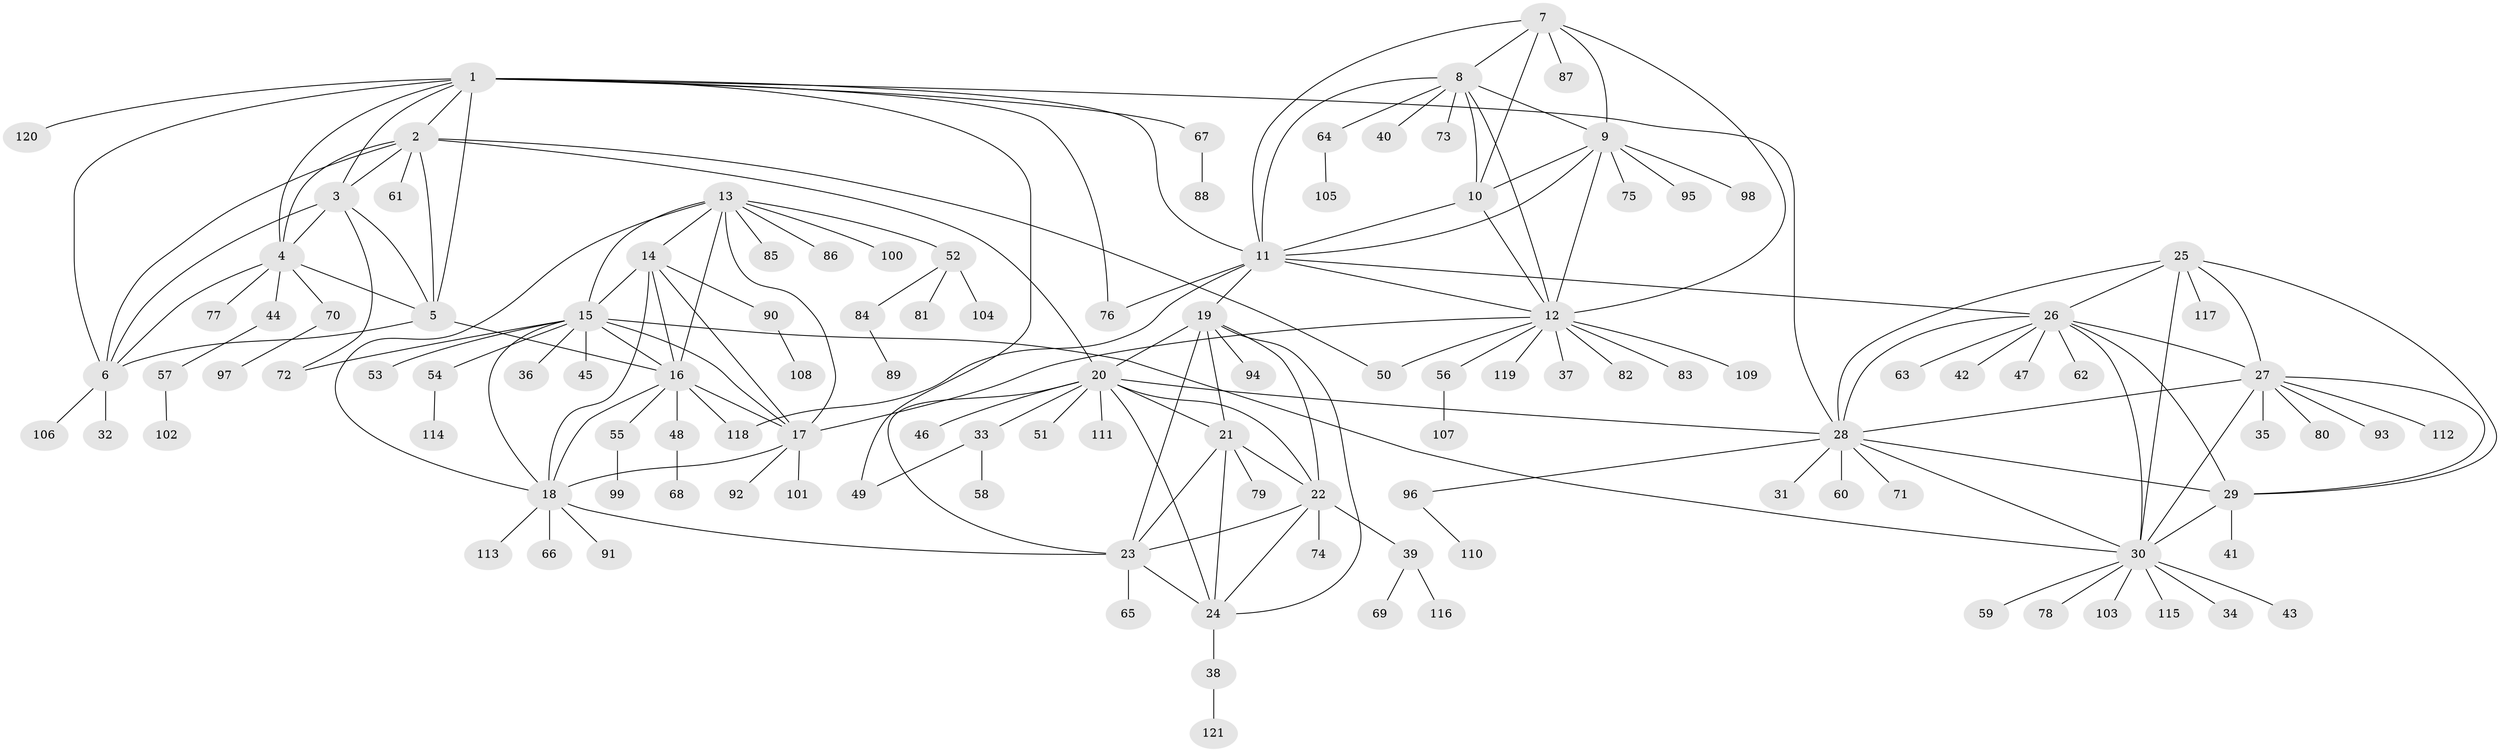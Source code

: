 // Generated by graph-tools (version 1.1) at 2025/11/02/27/25 16:11:34]
// undirected, 121 vertices, 181 edges
graph export_dot {
graph [start="1"]
  node [color=gray90,style=filled];
  1;
  2;
  3;
  4;
  5;
  6;
  7;
  8;
  9;
  10;
  11;
  12;
  13;
  14;
  15;
  16;
  17;
  18;
  19;
  20;
  21;
  22;
  23;
  24;
  25;
  26;
  27;
  28;
  29;
  30;
  31;
  32;
  33;
  34;
  35;
  36;
  37;
  38;
  39;
  40;
  41;
  42;
  43;
  44;
  45;
  46;
  47;
  48;
  49;
  50;
  51;
  52;
  53;
  54;
  55;
  56;
  57;
  58;
  59;
  60;
  61;
  62;
  63;
  64;
  65;
  66;
  67;
  68;
  69;
  70;
  71;
  72;
  73;
  74;
  75;
  76;
  77;
  78;
  79;
  80;
  81;
  82;
  83;
  84;
  85;
  86;
  87;
  88;
  89;
  90;
  91;
  92;
  93;
  94;
  95;
  96;
  97;
  98;
  99;
  100;
  101;
  102;
  103;
  104;
  105;
  106;
  107;
  108;
  109;
  110;
  111;
  112;
  113;
  114;
  115;
  116;
  117;
  118;
  119;
  120;
  121;
  1 -- 2;
  1 -- 3;
  1 -- 4;
  1 -- 5;
  1 -- 6;
  1 -- 11;
  1 -- 28;
  1 -- 49;
  1 -- 67;
  1 -- 76;
  1 -- 120;
  2 -- 3;
  2 -- 4;
  2 -- 5;
  2 -- 6;
  2 -- 20;
  2 -- 50;
  2 -- 61;
  3 -- 4;
  3 -- 5;
  3 -- 6;
  3 -- 72;
  4 -- 5;
  4 -- 6;
  4 -- 44;
  4 -- 70;
  4 -- 77;
  5 -- 6;
  5 -- 16;
  6 -- 32;
  6 -- 106;
  7 -- 8;
  7 -- 9;
  7 -- 10;
  7 -- 11;
  7 -- 12;
  7 -- 87;
  8 -- 9;
  8 -- 10;
  8 -- 11;
  8 -- 12;
  8 -- 40;
  8 -- 64;
  8 -- 73;
  9 -- 10;
  9 -- 11;
  9 -- 12;
  9 -- 75;
  9 -- 95;
  9 -- 98;
  10 -- 11;
  10 -- 12;
  11 -- 12;
  11 -- 19;
  11 -- 26;
  11 -- 76;
  11 -- 118;
  12 -- 17;
  12 -- 37;
  12 -- 50;
  12 -- 56;
  12 -- 82;
  12 -- 83;
  12 -- 109;
  12 -- 119;
  13 -- 14;
  13 -- 15;
  13 -- 16;
  13 -- 17;
  13 -- 18;
  13 -- 52;
  13 -- 85;
  13 -- 86;
  13 -- 100;
  14 -- 15;
  14 -- 16;
  14 -- 17;
  14 -- 18;
  14 -- 90;
  15 -- 16;
  15 -- 17;
  15 -- 18;
  15 -- 30;
  15 -- 36;
  15 -- 45;
  15 -- 53;
  15 -- 54;
  15 -- 72;
  16 -- 17;
  16 -- 18;
  16 -- 48;
  16 -- 55;
  16 -- 118;
  17 -- 18;
  17 -- 92;
  17 -- 101;
  18 -- 23;
  18 -- 66;
  18 -- 91;
  18 -- 113;
  19 -- 20;
  19 -- 21;
  19 -- 22;
  19 -- 23;
  19 -- 24;
  19 -- 94;
  20 -- 21;
  20 -- 22;
  20 -- 23;
  20 -- 24;
  20 -- 28;
  20 -- 33;
  20 -- 46;
  20 -- 51;
  20 -- 111;
  21 -- 22;
  21 -- 23;
  21 -- 24;
  21 -- 79;
  22 -- 23;
  22 -- 24;
  22 -- 39;
  22 -- 74;
  23 -- 24;
  23 -- 65;
  24 -- 38;
  25 -- 26;
  25 -- 27;
  25 -- 28;
  25 -- 29;
  25 -- 30;
  25 -- 117;
  26 -- 27;
  26 -- 28;
  26 -- 29;
  26 -- 30;
  26 -- 42;
  26 -- 47;
  26 -- 62;
  26 -- 63;
  27 -- 28;
  27 -- 29;
  27 -- 30;
  27 -- 35;
  27 -- 80;
  27 -- 93;
  27 -- 112;
  28 -- 29;
  28 -- 30;
  28 -- 31;
  28 -- 60;
  28 -- 71;
  28 -- 96;
  29 -- 30;
  29 -- 41;
  30 -- 34;
  30 -- 43;
  30 -- 59;
  30 -- 78;
  30 -- 103;
  30 -- 115;
  33 -- 49;
  33 -- 58;
  38 -- 121;
  39 -- 69;
  39 -- 116;
  44 -- 57;
  48 -- 68;
  52 -- 81;
  52 -- 84;
  52 -- 104;
  54 -- 114;
  55 -- 99;
  56 -- 107;
  57 -- 102;
  64 -- 105;
  67 -- 88;
  70 -- 97;
  84 -- 89;
  90 -- 108;
  96 -- 110;
}
